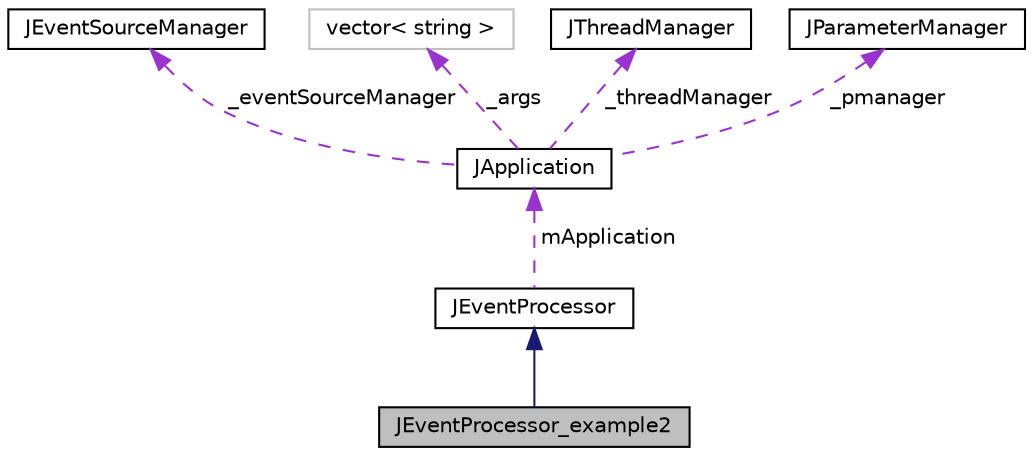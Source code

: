 digraph "JEventProcessor_example2"
{
  edge [fontname="Helvetica",fontsize="10",labelfontname="Helvetica",labelfontsize="10"];
  node [fontname="Helvetica",fontsize="10",shape=record];
  Node1 [label="JEventProcessor_example2",height=0.2,width=0.4,color="black", fillcolor="grey75", style="filled" fontcolor="black"];
  Node2 -> Node1 [dir="back",color="midnightblue",fontsize="10",style="solid",fontname="Helvetica"];
  Node2 [label="JEventProcessor",height=0.2,width=0.4,color="black", fillcolor="white", style="filled",URL="$class_j_event_processor.html"];
  Node3 -> Node2 [dir="back",color="darkorchid3",fontsize="10",style="dashed",label=" mApplication" ,fontname="Helvetica"];
  Node3 [label="JApplication",height=0.2,width=0.4,color="black", fillcolor="white", style="filled",URL="$class_j_application.html",tooltip="JANA application class (singleton). "];
  Node4 -> Node3 [dir="back",color="darkorchid3",fontsize="10",style="dashed",label=" _eventSourceManager" ,fontname="Helvetica"];
  Node4 [label="JEventSourceManager",height=0.2,width=0.4,color="black", fillcolor="white", style="filled",URL="$class_j_event_source_manager.html"];
  Node5 -> Node3 [dir="back",color="darkorchid3",fontsize="10",style="dashed",label=" _args" ,fontname="Helvetica"];
  Node5 [label="vector\< string \>",height=0.2,width=0.4,color="grey75", fillcolor="white", style="filled"];
  Node6 -> Node3 [dir="back",color="darkorchid3",fontsize="10",style="dashed",label=" _threadManager" ,fontname="Helvetica"];
  Node6 [label="JThreadManager",height=0.2,width=0.4,color="black", fillcolor="white", style="filled",URL="$class_j_thread_manager.html"];
  Node7 -> Node3 [dir="back",color="darkorchid3",fontsize="10",style="dashed",label=" _pmanager" ,fontname="Helvetica"];
  Node7 [label="JParameterManager",height=0.2,width=0.4,color="black", fillcolor="white", style="filled",URL="$class_j_parameter_manager.html"];
}
